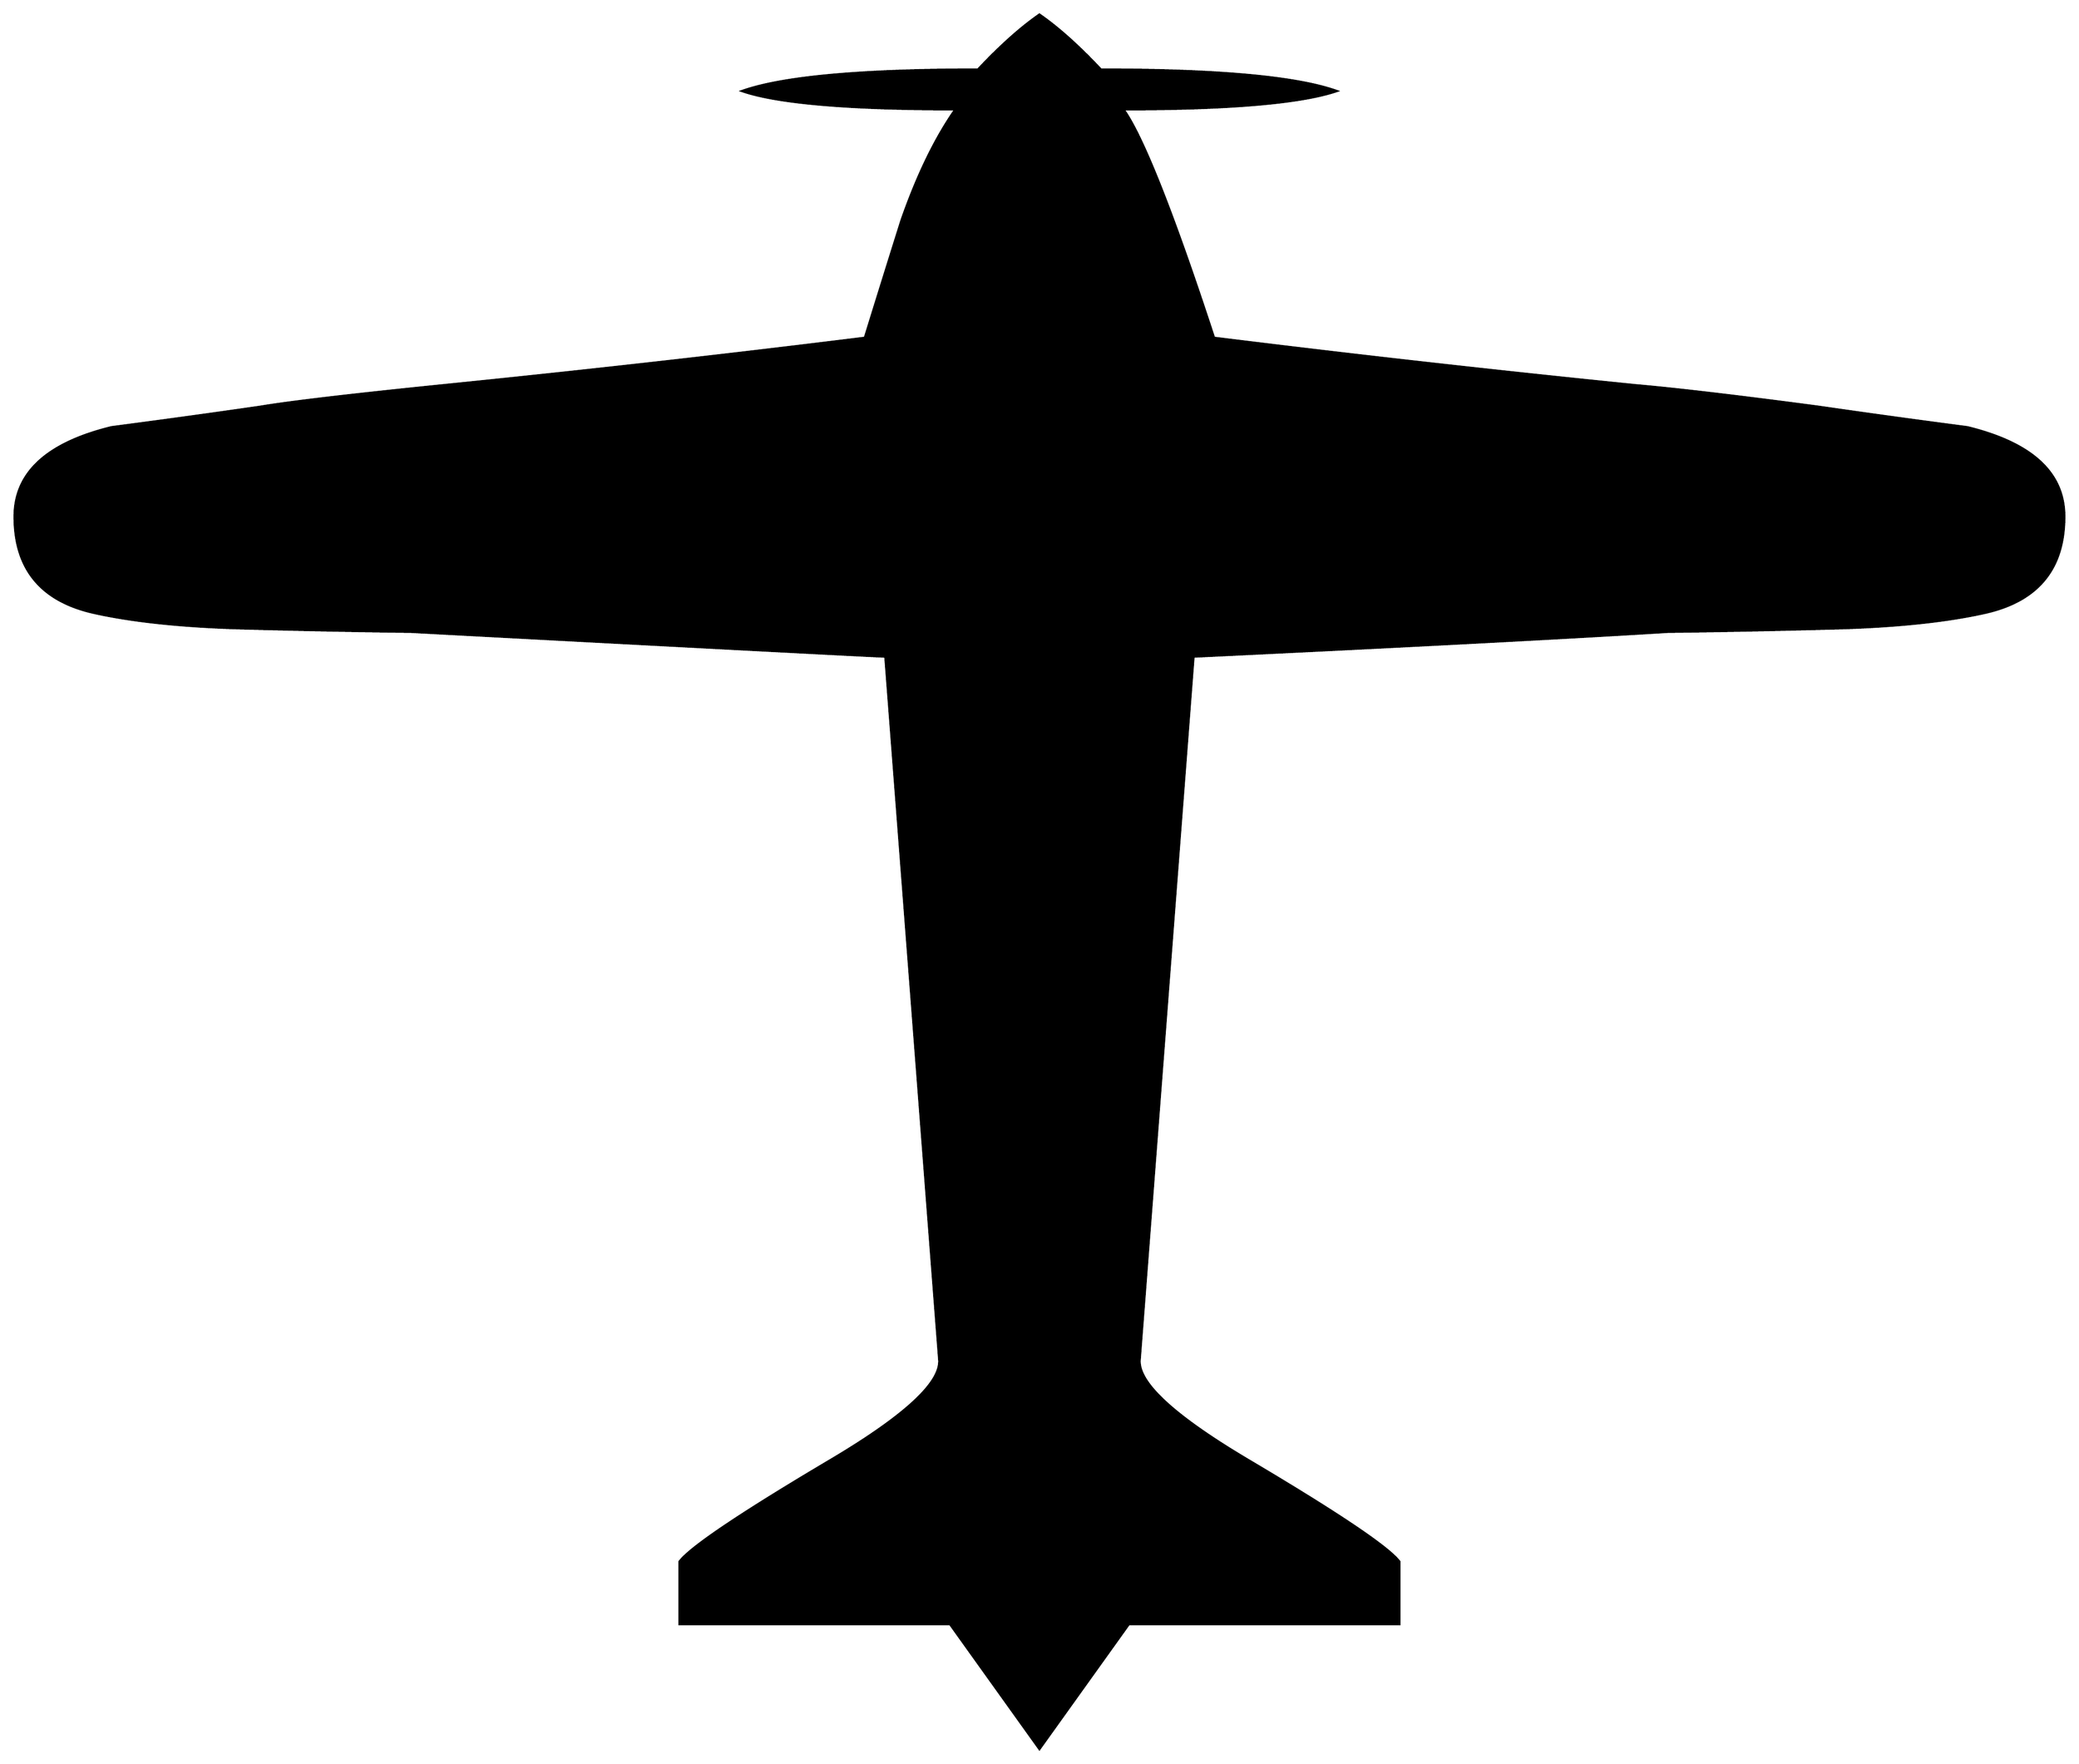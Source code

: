 


\begin{tikzpicture}[y=0.80pt, x=0.80pt, yscale=-1.0, xscale=1.0, inner sep=0pt, outer sep=0pt]
\begin{scope}[shift={(100.0,1733.0)},nonzero rule]
  \path[draw=.,fill=.,line width=1.600pt] (1975.0,-948.0) ..
    controls (1975.0,-900.0) and (1951.0,-870.333) ..
    (1903.0,-859.0) .. controls (1865.0,-850.333) and
    (1816.0,-845.333) .. (1756.0,-844.0) .. controls
    (1706.0,-842.667) and (1656.333,-841.667) .. (1607.0,-841.0) ..
    controls (1509.0,-835.0) and (1362.333,-827.333) ..
    (1167.0,-818.0) -- (1117.0,-165.0) .. controls
    (1115.667,-143.667) and (1150.0,-112.333) .. (1220.0,-71.0) ..
    controls (1302.0,-22.333) and (1348.0,8.667) .. (1358.0,22.0) --
    (1358.0,80.0) -- (1107.0,80.0) -- (1024.0,196.0) --
    (941.0,80.0) -- (690.0,80.0) -- (690.0,22.0) .. controls
    (700.0,8.667) and (746.0,-22.333) .. (828.0,-71.0) .. controls
    (898.0,-112.333) and (932.333,-143.667) .. (931.0,-165.0) --
    (881.0,-818.0) .. controls (863.667,-818.667) and (717.0,-826.333)
    .. (441.0,-841.0) .. controls (391.667,-841.667) and
    (342.0,-842.667) .. (292.0,-844.0) .. controls (232.0,-845.333)
    and (183.0,-850.333) .. (145.0,-859.0) .. controls
    (97.0,-870.333) and (73.0,-900.0) .. (73.0,-948.0) .. controls
    (73.0,-988.667) and (103.0,-1016.333) .. (163.0,-1031.0) ..
    controls (209.0,-1037.0) and (255.0,-1043.333) ..
    (301.0,-1050.0) .. controls (329.0,-1054.667) and
    (385.667,-1061.333) .. (471.0,-1070.0) .. controls
    (603.0,-1083.333) and (733.333,-1098.0) .. (862.0,-1114.0) ..
    controls (873.333,-1150.667) and (884.667,-1187.0) ..
    (896.0,-1223.0) .. controls (910.667,-1265.0) and
    (927.333,-1299.333) .. (946.0,-1326.0) .. controls
    (846.667,-1326.0) and (780.667,-1331.667) .. (748.0,-1343.0) ..
    controls (785.333,-1356.333) and (858.333,-1363.0) ..
    (967.0,-1363.0) .. controls (987.667,-1385.0) and
    (1006.667,-1402.0) .. (1024.0,-1414.0) .. controls
    (1041.333,-1402.0) and (1060.333,-1385.0) .. (1081.0,-1363.0) ..
    controls (1189.667,-1363.0) and (1262.667,-1356.333) ..
    (1300.0,-1343.0) .. controls (1266.667,-1331.667) and
    (1200.667,-1326.0) .. (1102.0,-1326.0) .. controls
    (1120.0,-1300.667) and (1148.0,-1230.0) .. (1186.0,-1114.0) ..
    controls (1314.667,-1098.0) and (1445.0,-1083.333) ..
    (1577.0,-1070.0) .. controls (1615.0,-1066.667) and
    (1671.667,-1060.0) .. (1747.0,-1050.0) .. controls
    (1793.0,-1043.333) and (1839.0,-1037.0) .. (1885.0,-1031.0) ..
    controls (1945.0,-1016.333) and (1975.0,-988.667) ..
    (1975.0,-948.0) -- cycle;
\end{scope}

\end{tikzpicture}

